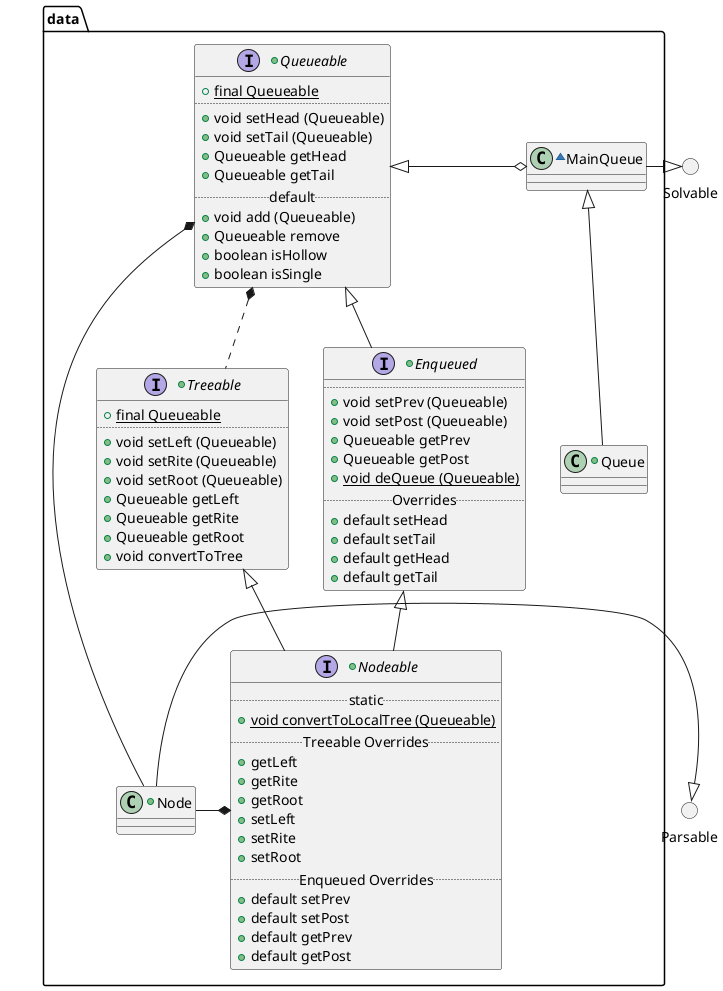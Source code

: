 @startuml

    () Solvable
    () Parsable

package data {

    +interface Queueable {
            +{field}{static}final Queueable
        ..
            +{method} void setHead (Queueable)
            +{method} void setTail (Queueable)
            +{method} Queueable getHead
            +{method} Queueable getTail
        ..default..
            +{method} void add (Queueable)
            +{method} Queueable remove
            +{method} boolean isHollow
            +{method} boolean isSingle
    }

    +interface Treeable {
            +{field}{static} final Queueable
        ..
            +{method} void setLeft (Queueable)
            +{method} void setRite (Queueable)
            +{method} void setRoot (Queueable)
            +{method} Queueable getLeft
            +{method} Queueable getRite
            +{method} Queueable getRoot
            +{method} void convertToTree
    }

    +interface Enqueued extends Queueable{
        ..
            +{method} void setPrev (Queueable)
            +{method} void setPost (Queueable)
            +{method} Queueable getPrev
            +{method} Queueable getPost
            +{method}{static} void deQueue (Queueable)
        ..Overrides..
            +{method} default setHead
            +{method} default setTail
            +{method} default getHead
            +{method} default getTail
    }

    +interface Nodeable extends Enqueued {
        ..static..
            +{method}{static} void convertToLocalTree (Queueable)
        .. Treeable Overrides..
            +{method} getLeft
            +{method} getRite
            +{method} getRoot
            +{method} setLeft
            +{method} setRite
            +{method} setRoot
        ..Enqueued Overrides..
            +{method} default setPrev
            +{method} default setPost
            +{method} default getPrev
            +{method} default getPost
    }

    ~class MainQueue {
    }

    +class Queue {
    }

    +class Node {
    }
}

        Queueable   *.down.     Treeable
        Treeable    <|--        Nodeable

        Queueable   <|-o   MainQueue
        Node        -right-*    Nodeable

        MainQueue   <|--        Queue
        Queueable   *---        Node

    MainQueue   -right-|>   Solvable
    Node        -right-|>   Parsable


@enduml
